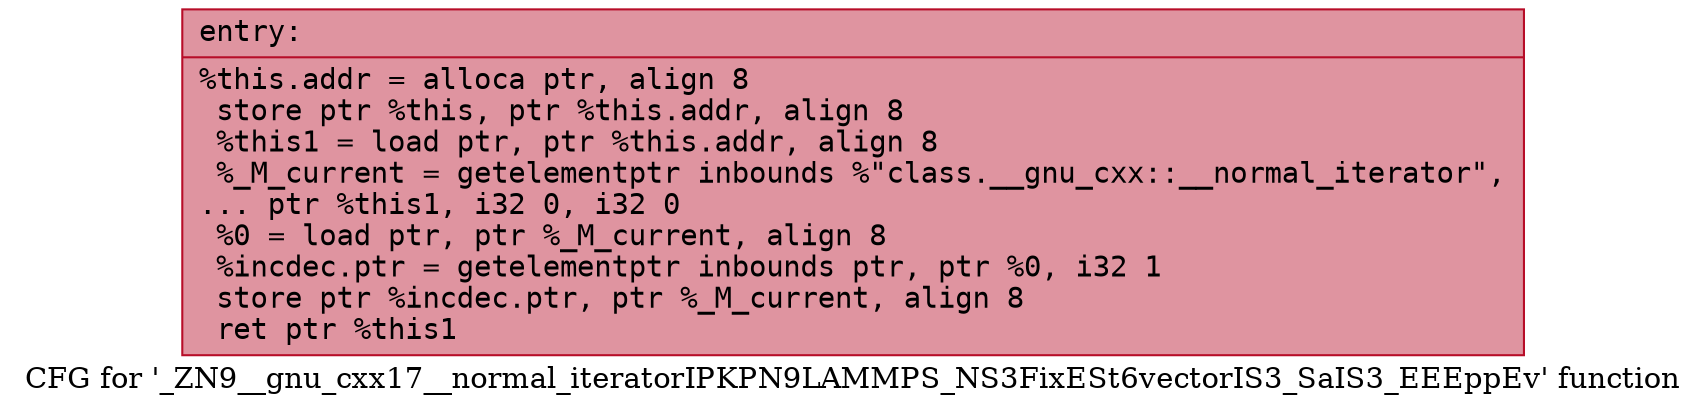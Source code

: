 digraph "CFG for '_ZN9__gnu_cxx17__normal_iteratorIPKPN9LAMMPS_NS3FixESt6vectorIS3_SaIS3_EEEppEv' function" {
	label="CFG for '_ZN9__gnu_cxx17__normal_iteratorIPKPN9LAMMPS_NS3FixESt6vectorIS3_SaIS3_EEEppEv' function";

	Node0x557ad5ccbab0 [shape=record,color="#b70d28ff", style=filled, fillcolor="#b70d2870" fontname="Courier",label="{entry:\l|  %this.addr = alloca ptr, align 8\l  store ptr %this, ptr %this.addr, align 8\l  %this1 = load ptr, ptr %this.addr, align 8\l  %_M_current = getelementptr inbounds %\"class.__gnu_cxx::__normal_iterator\",\l... ptr %this1, i32 0, i32 0\l  %0 = load ptr, ptr %_M_current, align 8\l  %incdec.ptr = getelementptr inbounds ptr, ptr %0, i32 1\l  store ptr %incdec.ptr, ptr %_M_current, align 8\l  ret ptr %this1\l}"];
}
